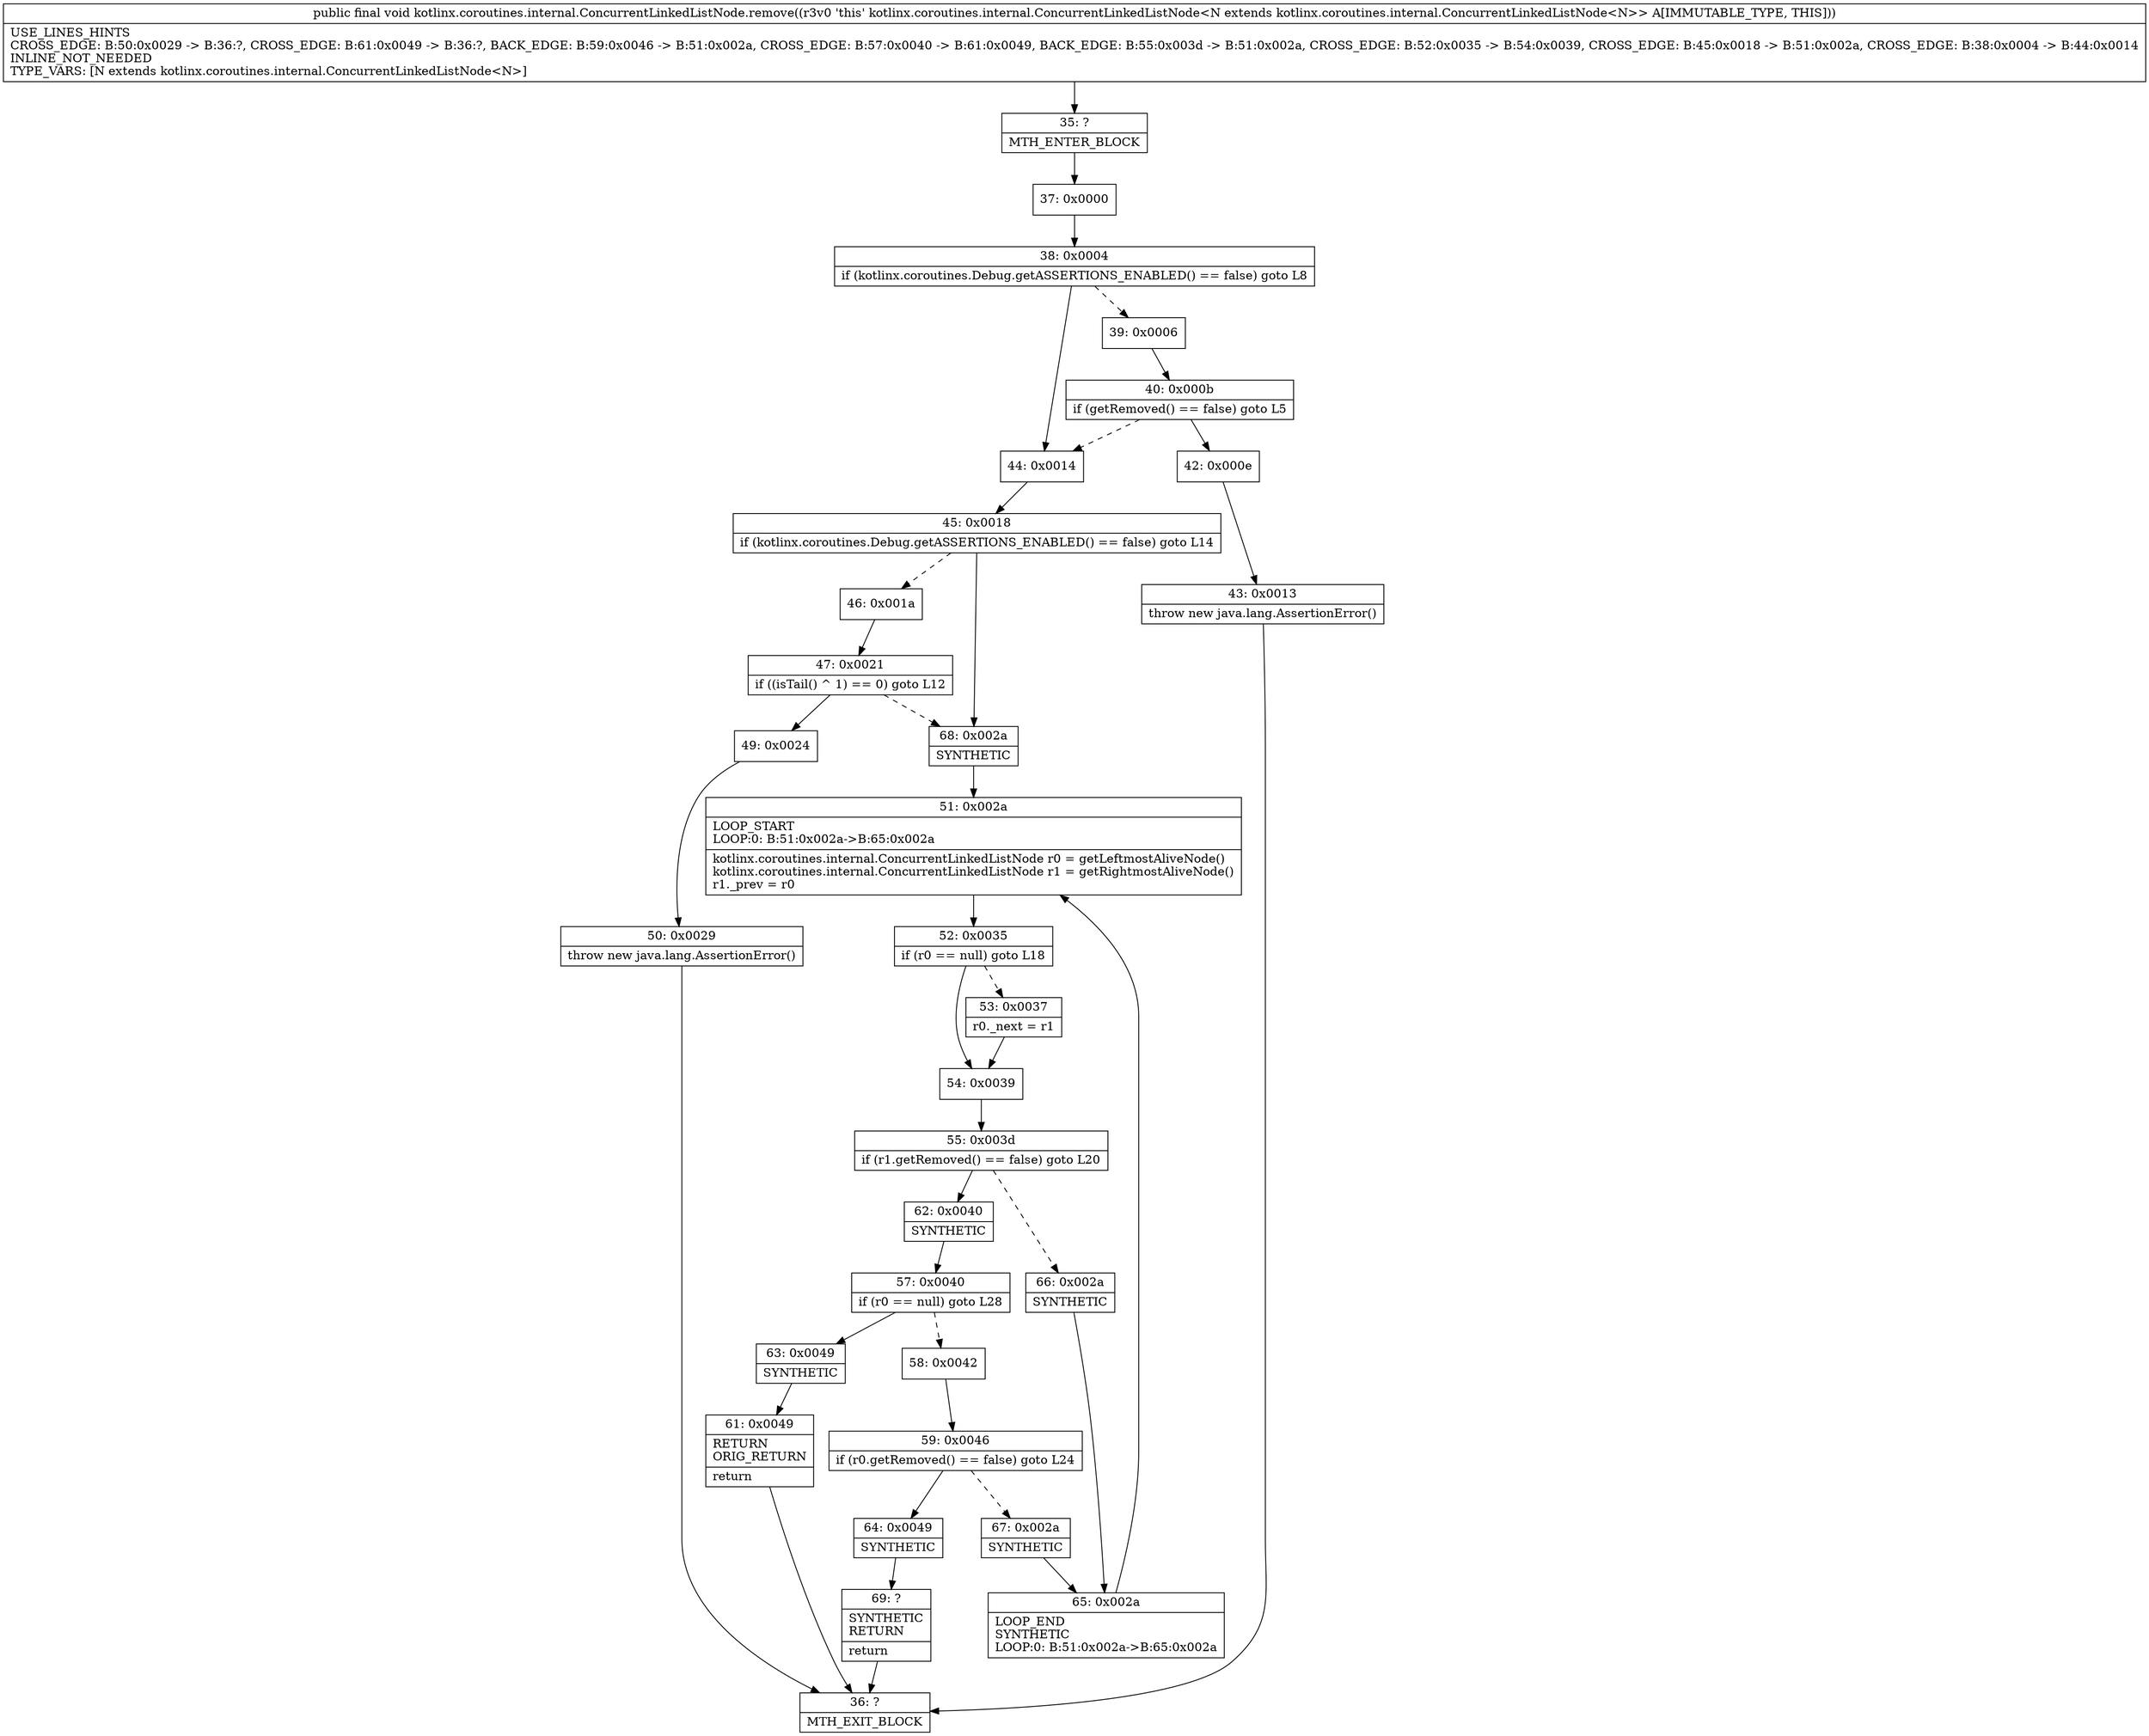 digraph "CFG forkotlinx.coroutines.internal.ConcurrentLinkedListNode.remove()V" {
Node_35 [shape=record,label="{35\:\ ?|MTH_ENTER_BLOCK\l}"];
Node_37 [shape=record,label="{37\:\ 0x0000}"];
Node_38 [shape=record,label="{38\:\ 0x0004|if (kotlinx.coroutines.Debug.getASSERTIONS_ENABLED() == false) goto L8\l}"];
Node_39 [shape=record,label="{39\:\ 0x0006}"];
Node_40 [shape=record,label="{40\:\ 0x000b|if (getRemoved() == false) goto L5\l}"];
Node_42 [shape=record,label="{42\:\ 0x000e}"];
Node_43 [shape=record,label="{43\:\ 0x0013|throw new java.lang.AssertionError()\l}"];
Node_36 [shape=record,label="{36\:\ ?|MTH_EXIT_BLOCK\l}"];
Node_44 [shape=record,label="{44\:\ 0x0014}"];
Node_45 [shape=record,label="{45\:\ 0x0018|if (kotlinx.coroutines.Debug.getASSERTIONS_ENABLED() == false) goto L14\l}"];
Node_46 [shape=record,label="{46\:\ 0x001a}"];
Node_47 [shape=record,label="{47\:\ 0x0021|if ((isTail() ^ 1) == 0) goto L12\l}"];
Node_49 [shape=record,label="{49\:\ 0x0024}"];
Node_50 [shape=record,label="{50\:\ 0x0029|throw new java.lang.AssertionError()\l}"];
Node_68 [shape=record,label="{68\:\ 0x002a|SYNTHETIC\l}"];
Node_51 [shape=record,label="{51\:\ 0x002a|LOOP_START\lLOOP:0: B:51:0x002a\-\>B:65:0x002a\l|kotlinx.coroutines.internal.ConcurrentLinkedListNode r0 = getLeftmostAliveNode()\lkotlinx.coroutines.internal.ConcurrentLinkedListNode r1 = getRightmostAliveNode()\lr1._prev = r0\l}"];
Node_52 [shape=record,label="{52\:\ 0x0035|if (r0 == null) goto L18\l}"];
Node_53 [shape=record,label="{53\:\ 0x0037|r0._next = r1\l}"];
Node_54 [shape=record,label="{54\:\ 0x0039}"];
Node_55 [shape=record,label="{55\:\ 0x003d|if (r1.getRemoved() == false) goto L20\l}"];
Node_62 [shape=record,label="{62\:\ 0x0040|SYNTHETIC\l}"];
Node_57 [shape=record,label="{57\:\ 0x0040|if (r0 == null) goto L28\l}"];
Node_58 [shape=record,label="{58\:\ 0x0042}"];
Node_59 [shape=record,label="{59\:\ 0x0046|if (r0.getRemoved() == false) goto L24\l}"];
Node_64 [shape=record,label="{64\:\ 0x0049|SYNTHETIC\l}"];
Node_69 [shape=record,label="{69\:\ ?|SYNTHETIC\lRETURN\l|return\l}"];
Node_67 [shape=record,label="{67\:\ 0x002a|SYNTHETIC\l}"];
Node_65 [shape=record,label="{65\:\ 0x002a|LOOP_END\lSYNTHETIC\lLOOP:0: B:51:0x002a\-\>B:65:0x002a\l}"];
Node_63 [shape=record,label="{63\:\ 0x0049|SYNTHETIC\l}"];
Node_61 [shape=record,label="{61\:\ 0x0049|RETURN\lORIG_RETURN\l|return\l}"];
Node_66 [shape=record,label="{66\:\ 0x002a|SYNTHETIC\l}"];
MethodNode[shape=record,label="{public final void kotlinx.coroutines.internal.ConcurrentLinkedListNode.remove((r3v0 'this' kotlinx.coroutines.internal.ConcurrentLinkedListNode\<N extends kotlinx.coroutines.internal.ConcurrentLinkedListNode\<N\>\> A[IMMUTABLE_TYPE, THIS]))  | USE_LINES_HINTS\lCROSS_EDGE: B:50:0x0029 \-\> B:36:?, CROSS_EDGE: B:61:0x0049 \-\> B:36:?, BACK_EDGE: B:59:0x0046 \-\> B:51:0x002a, CROSS_EDGE: B:57:0x0040 \-\> B:61:0x0049, BACK_EDGE: B:55:0x003d \-\> B:51:0x002a, CROSS_EDGE: B:52:0x0035 \-\> B:54:0x0039, CROSS_EDGE: B:45:0x0018 \-\> B:51:0x002a, CROSS_EDGE: B:38:0x0004 \-\> B:44:0x0014\lINLINE_NOT_NEEDED\lTYPE_VARS: [N extends kotlinx.coroutines.internal.ConcurrentLinkedListNode\<N\>]\l}"];
MethodNode -> Node_35;Node_35 -> Node_37;
Node_37 -> Node_38;
Node_38 -> Node_39[style=dashed];
Node_38 -> Node_44;
Node_39 -> Node_40;
Node_40 -> Node_42;
Node_40 -> Node_44[style=dashed];
Node_42 -> Node_43;
Node_43 -> Node_36;
Node_44 -> Node_45;
Node_45 -> Node_46[style=dashed];
Node_45 -> Node_68;
Node_46 -> Node_47;
Node_47 -> Node_49;
Node_47 -> Node_68[style=dashed];
Node_49 -> Node_50;
Node_50 -> Node_36;
Node_68 -> Node_51;
Node_51 -> Node_52;
Node_52 -> Node_53[style=dashed];
Node_52 -> Node_54;
Node_53 -> Node_54;
Node_54 -> Node_55;
Node_55 -> Node_62;
Node_55 -> Node_66[style=dashed];
Node_62 -> Node_57;
Node_57 -> Node_58[style=dashed];
Node_57 -> Node_63;
Node_58 -> Node_59;
Node_59 -> Node_64;
Node_59 -> Node_67[style=dashed];
Node_64 -> Node_69;
Node_69 -> Node_36;
Node_67 -> Node_65;
Node_65 -> Node_51;
Node_63 -> Node_61;
Node_61 -> Node_36;
Node_66 -> Node_65;
}

